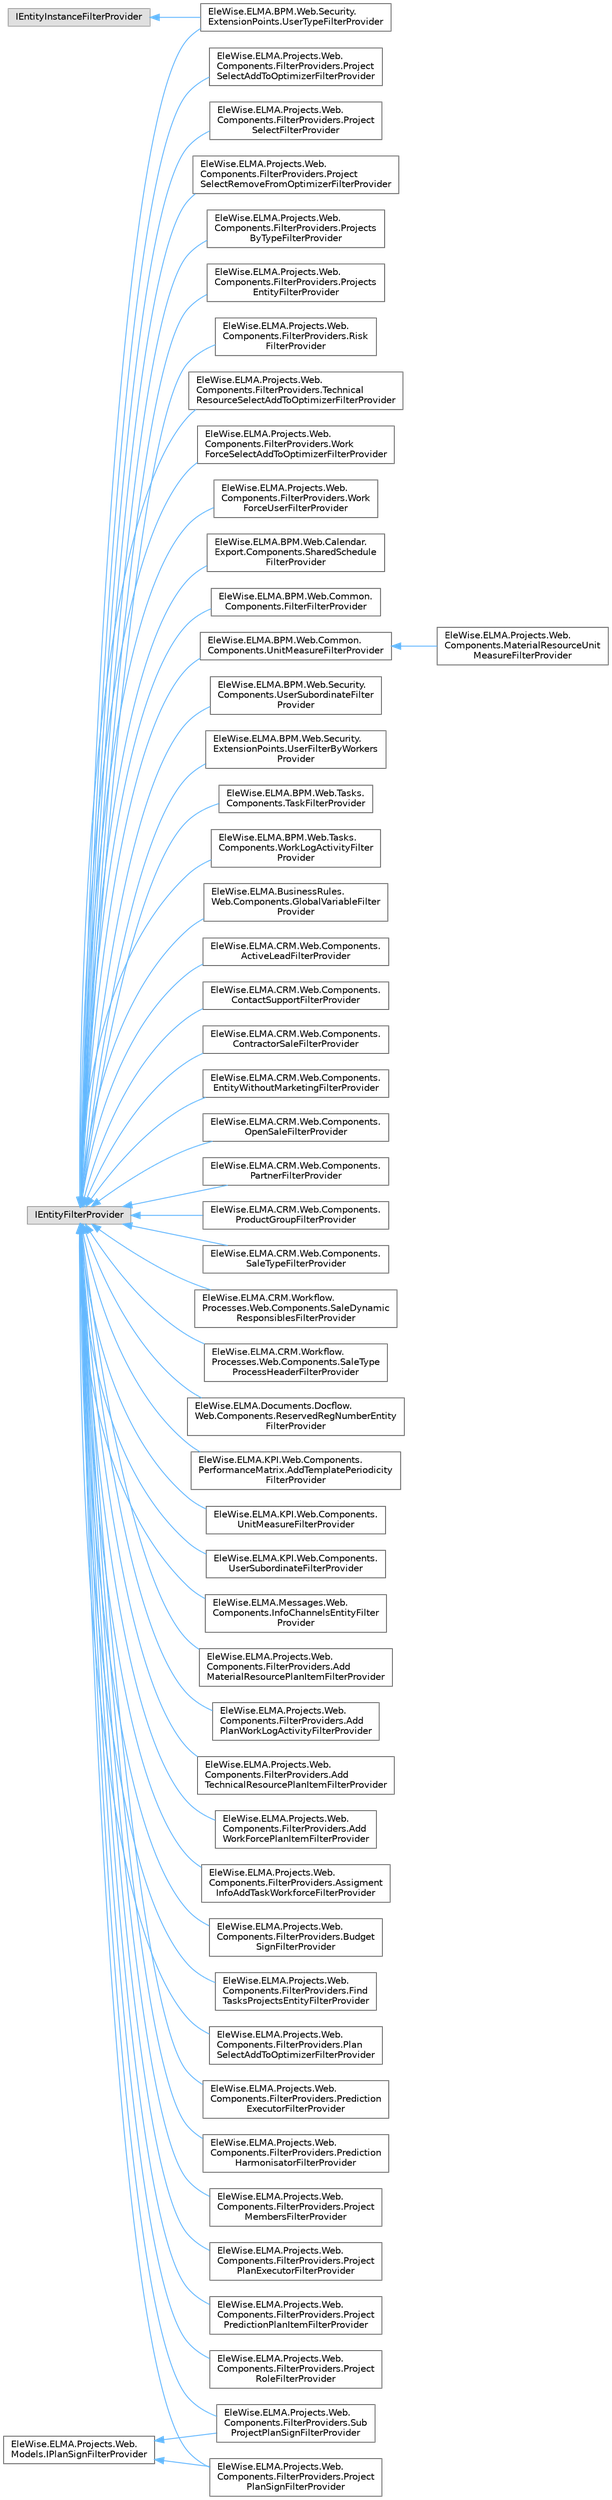 digraph "Graphical Class Hierarchy"
{
 // LATEX_PDF_SIZE
  bgcolor="transparent";
  edge [fontname=Helvetica,fontsize=10,labelfontname=Helvetica,labelfontsize=10];
  node [fontname=Helvetica,fontsize=10,shape=box,height=0.2,width=0.4];
  rankdir="LR";
  Node0 [id="Node000000",label="IEntityFilterProvider",height=0.2,width=0.4,color="grey60", fillcolor="#E0E0E0", style="filled",tooltip=" "];
  Node0 -> Node1 [id="edge1723_Node000000_Node000001",dir="back",color="steelblue1",style="solid",tooltip=" "];
  Node1 [id="Node000001",label="EleWise.ELMA.BPM.Web.Calendar.\lExport.Components.SharedSchedule\lFilterProvider",height=0.2,width=0.4,color="grey40", fillcolor="white", style="filled",URL="$class_ele_wise_1_1_e_l_m_a_1_1_b_p_m_1_1_web_1_1_calendar_1_1_export_1_1_components_1_1_shared_schedule_filter_provider.html",tooltip="Провайдер для фильтрации общих календарей"];
  Node0 -> Node2 [id="edge1724_Node000000_Node000002",dir="back",color="steelblue1",style="solid",tooltip=" "];
  Node2 [id="Node000002",label="EleWise.ELMA.BPM.Web.Common.\lComponents.FilterFilterProvider",height=0.2,width=0.4,color="grey40", fillcolor="white", style="filled",URL="$class_ele_wise_1_1_e_l_m_a_1_1_b_p_m_1_1_web_1_1_common_1_1_components_1_1_filter_filter_provider.html",tooltip="Провайдер для фильтрации фильтров"];
  Node0 -> Node3 [id="edge1725_Node000000_Node000003",dir="back",color="steelblue1",style="solid",tooltip=" "];
  Node3 [id="Node000003",label="EleWise.ELMA.BPM.Web.Common.\lComponents.UnitMeasureFilterProvider",height=0.2,width=0.4,color="grey40", fillcolor="white", style="filled",URL="$class_ele_wise_1_1_e_l_m_a_1_1_b_p_m_1_1_web_1_1_common_1_1_components_1_1_unit_measure_filter_provider.html",tooltip="Провайдер для фильтрации единиц измерения"];
  Node3 -> Node4 [id="edge1726_Node000003_Node000004",dir="back",color="steelblue1",style="solid",tooltip=" "];
  Node4 [id="Node000004",label="EleWise.ELMA.Projects.Web.\lComponents.MaterialResourceUnit\lMeasureFilterProvider",height=0.2,width=0.4,color="grey40", fillcolor="white", style="filled",URL="$class_ele_wise_1_1_e_l_m_a_1_1_projects_1_1_web_1_1_components_1_1_material_resource_unit_measure_filter_provider.html",tooltip=" "];
  Node0 -> Node5 [id="edge1727_Node000000_Node000005",dir="back",color="steelblue1",style="solid",tooltip=" "];
  Node5 [id="Node000005",label="EleWise.ELMA.BPM.Web.Security.\lComponents.UserSubordinateFilter\lProvider",height=0.2,width=0.4,color="grey40", fillcolor="white", style="filled",URL="$class_ele_wise_1_1_e_l_m_a_1_1_b_p_m_1_1_web_1_1_security_1_1_components_1_1_user_subordinate_filter_provider.html",tooltip="Провайдер для фильтрации пользователей с учетом субординации"];
  Node0 -> Node6 [id="edge1728_Node000000_Node000006",dir="back",color="steelblue1",style="solid",tooltip=" "];
  Node6 [id="Node000006",label="EleWise.ELMA.BPM.Web.Security.\lExtensionPoints.UserFilterByWorkers\lProvider",height=0.2,width=0.4,color="grey40", fillcolor="white", style="filled",URL="$class_ele_wise_1_1_e_l_m_a_1_1_b_p_m_1_1_web_1_1_security_1_1_extension_points_1_1_user_filter_by_workers_provider.html",tooltip="Провайдер для фильтрации свойствf с типом \"Пользователь\" по IUserFilter."];
  Node0 -> Node7 [id="edge1729_Node000000_Node000007",dir="back",color="steelblue1",style="solid",tooltip=" "];
  Node7 [id="Node000007",label="EleWise.ELMA.BPM.Web.Security.\lExtensionPoints.UserTypeFilterProvider",height=0.2,width=0.4,color="grey40", fillcolor="white", style="filled",URL="$class_ele_wise_1_1_e_l_m_a_1_1_b_p_m_1_1_web_1_1_security_1_1_extension_points_1_1_user_type_filter_provider.html",tooltip="Провайдер для фильтрации по настройкам свойств с типом \"Пользователь\"."];
  Node0 -> Node9 [id="edge1730_Node000000_Node000009",dir="back",color="steelblue1",style="solid",tooltip=" "];
  Node9 [id="Node000009",label="EleWise.ELMA.BPM.Web.Tasks.\lComponents.TaskFilterProvider",height=0.2,width=0.4,color="grey40", fillcolor="white", style="filled",URL="$class_ele_wise_1_1_e_l_m_a_1_1_b_p_m_1_1_web_1_1_tasks_1_1_components_1_1_task_filter_provider.html",tooltip="Провайдер для фильтрации задач"];
  Node0 -> Node10 [id="edge1731_Node000000_Node000010",dir="back",color="steelblue1",style="solid",tooltip=" "];
  Node10 [id="Node000010",label="EleWise.ELMA.BPM.Web.Tasks.\lComponents.WorkLogActivityFilter\lProvider",height=0.2,width=0.4,color="grey40", fillcolor="white", style="filled",URL="$class_ele_wise_1_1_e_l_m_a_1_1_b_p_m_1_1_web_1_1_tasks_1_1_components_1_1_work_log_activity_filter_provider.html",tooltip="Провайдер для фильтрации проектов. Фильтрует по статусам Текущий, Черновик"];
  Node0 -> Node11 [id="edge1732_Node000000_Node000011",dir="back",color="steelblue1",style="solid",tooltip=" "];
  Node11 [id="Node000011",label="EleWise.ELMA.BusinessRules.\lWeb.Components.GlobalVariableFilter\lProvider",height=0.2,width=0.4,color="grey40", fillcolor="white", style="filled",URL="$class_ele_wise_1_1_e_l_m_a_1_1_business_rules_1_1_web_1_1_components_1_1_global_variable_filter_provider.html",tooltip="Провайдер для фильтрации глобальных переменных"];
  Node0 -> Node12 [id="edge1733_Node000000_Node000012",dir="back",color="steelblue1",style="solid",tooltip=" "];
  Node12 [id="Node000012",label="EleWise.ELMA.CRM.Web.Components.\lActiveLeadFilterProvider",height=0.2,width=0.4,color="grey40", fillcolor="white", style="filled",URL="$class_ele_wise_1_1_e_l_m_a_1_1_c_r_m_1_1_web_1_1_components_1_1_active_lead_filter_provider.html",tooltip="Провайдер для фильтрации потенциальных клиентов (выбирает только активных)"];
  Node0 -> Node13 [id="edge1734_Node000000_Node000013",dir="back",color="steelblue1",style="solid",tooltip=" "];
  Node13 [id="Node000013",label="EleWise.ELMA.CRM.Web.Components.\lContactSupportFilterProvider",height=0.2,width=0.4,color="grey40", fillcolor="white", style="filled",URL="$class_ele_wise_1_1_e_l_m_a_1_1_c_r_m_1_1_web_1_1_components_1_1_contact_support_filter_provider.html",tooltip="Провайдер для фильтрации сделок"];
  Node0 -> Node14 [id="edge1735_Node000000_Node000014",dir="back",color="steelblue1",style="solid",tooltip=" "];
  Node14 [id="Node000014",label="EleWise.ELMA.CRM.Web.Components.\lContractorSaleFilterProvider",height=0.2,width=0.4,color="grey40", fillcolor="white", style="filled",URL="$class_ele_wise_1_1_e_l_m_a_1_1_c_r_m_1_1_web_1_1_components_1_1_contractor_sale_filter_provider.html",tooltip="Провайдер для фильтрации сделок"];
  Node0 -> Node15 [id="edge1736_Node000000_Node000015",dir="back",color="steelblue1",style="solid",tooltip=" "];
  Node15 [id="Node000015",label="EleWise.ELMA.CRM.Web.Components.\lEntityWithoutMarketingFilterProvider",height=0.2,width=0.4,color="grey40", fillcolor="white", style="filled",URL="$class_ele_wise_1_1_e_l_m_a_1_1_c_r_m_1_1_web_1_1_components_1_1_entity_without_marketing_filter_provider.html",tooltip="Провайдер для фильтрации сущностей без маркетингового мероприятия"];
  Node0 -> Node16 [id="edge1737_Node000000_Node000016",dir="back",color="steelblue1",style="solid",tooltip=" "];
  Node16 [id="Node000016",label="EleWise.ELMA.CRM.Web.Components.\lOpenSaleFilterProvider",height=0.2,width=0.4,color="grey40", fillcolor="white", style="filled",URL="$class_ele_wise_1_1_e_l_m_a_1_1_c_r_m_1_1_web_1_1_components_1_1_open_sale_filter_provider.html",tooltip="Провайдер для фильтрации сделок"];
  Node0 -> Node17 [id="edge1738_Node000000_Node000017",dir="back",color="steelblue1",style="solid",tooltip=" "];
  Node17 [id="Node000017",label="EleWise.ELMA.CRM.Web.Components.\lPartnerFilterProvider",height=0.2,width=0.4,color="grey40", fillcolor="white", style="filled",URL="$class_ele_wise_1_1_e_l_m_a_1_1_c_r_m_1_1_web_1_1_components_1_1_partner_filter_provider.html",tooltip=" "];
  Node0 -> Node18 [id="edge1739_Node000000_Node000018",dir="back",color="steelblue1",style="solid",tooltip=" "];
  Node18 [id="Node000018",label="EleWise.ELMA.CRM.Web.Components.\lProductGroupFilterProvider",height=0.2,width=0.4,color="grey40", fillcolor="white", style="filled",URL="$class_ele_wise_1_1_e_l_m_a_1_1_c_r_m_1_1_web_1_1_components_1_1_product_group_filter_provider.html",tooltip="Провайдер для фильтрации продуктов"];
  Node0 -> Node19 [id="edge1740_Node000000_Node000019",dir="back",color="steelblue1",style="solid",tooltip=" "];
  Node19 [id="Node000019",label="EleWise.ELMA.CRM.Web.Components.\lSaleTypeFilterProvider",height=0.2,width=0.4,color="grey40", fillcolor="white", style="filled",URL="$class_ele_wise_1_1_e_l_m_a_1_1_c_r_m_1_1_web_1_1_components_1_1_sale_type_filter_provider.html",tooltip="Провайдер для фильтрации типов сделок"];
  Node0 -> Node20 [id="edge1741_Node000000_Node000020",dir="back",color="steelblue1",style="solid",tooltip=" "];
  Node20 [id="Node000020",label="EleWise.ELMA.CRM.Workflow.\lProcesses.Web.Components.SaleDynamic\lResponsiblesFilterProvider",height=0.2,width=0.4,color="grey40", fillcolor="white", style="filled",URL="$class_ele_wise_1_1_e_l_m_a_1_1_c_r_m_1_1_workflow_1_1_processes_1_1_web_1_1_components_1_1_sale_997f6246cdc5349a6910d997416328e2.html",tooltip="Провайдер для фильтрации ответственных в соответствии с правами доступа"];
  Node0 -> Node21 [id="edge1742_Node000000_Node000021",dir="back",color="steelblue1",style="solid",tooltip=" "];
  Node21 [id="Node000021",label="EleWise.ELMA.CRM.Workflow.\lProcesses.Web.Components.SaleType\lProcessHeaderFilterProvider",height=0.2,width=0.4,color="grey40", fillcolor="white", style="filled",URL="$class_ele_wise_1_1_e_l_m_a_1_1_c_r_m_1_1_workflow_1_1_processes_1_1_web_1_1_components_1_1_sale_652cb45910349178d08d9b19273a4e4f.html",tooltip="Провайдер для фильтрации доступных для запуска процессов внутри сделки"];
  Node0 -> Node22 [id="edge1743_Node000000_Node000022",dir="back",color="steelblue1",style="solid",tooltip=" "];
  Node22 [id="Node000022",label="EleWise.ELMA.Documents.Docflow.\lWeb.Components.ReservedRegNumberEntity\lFilterProvider",height=0.2,width=0.4,color="grey40", fillcolor="white", style="filled",URL="$class_ele_wise_1_1_e_l_m_a_1_1_documents_1_1_docflow_1_1_web_1_1_components_1_1_reserved_reg_number_entity_filter_provider.html",tooltip="Провайдер для фильтрации зарезервированными номерами. Отображает зарезервированные номера,..."];
  Node0 -> Node23 [id="edge1744_Node000000_Node000023",dir="back",color="steelblue1",style="solid",tooltip=" "];
  Node23 [id="Node000023",label="EleWise.ELMA.KPI.Web.Components.\lPerformanceMatrix.AddTemplatePeriodicity\lFilterProvider",height=0.2,width=0.4,color="grey40", fillcolor="white", style="filled",URL="$class_ele_wise_1_1_e_l_m_a_1_1_k_p_i_1_1_web_1_1_components_1_1_performance_matrix_1_1_add_template_periodicity_filter_provider.html",tooltip="Провайдер для фильтрации периодичности матрицы эффективности. Фильтрует по периодам( месяц и выше )"];
  Node0 -> Node24 [id="edge1745_Node000000_Node000024",dir="back",color="steelblue1",style="solid",tooltip=" "];
  Node24 [id="Node000024",label="EleWise.ELMA.KPI.Web.Components.\lUnitMeasureFilterProvider",height=0.2,width=0.4,color="grey40", fillcolor="white", style="filled",URL="$class_ele_wise_1_1_e_l_m_a_1_1_k_p_i_1_1_web_1_1_components_1_1_unit_measure_filter_provider.html",tooltip="Провайдер для фильтрации единиц измерения"];
  Node0 -> Node25 [id="edge1746_Node000000_Node000025",dir="back",color="steelblue1",style="solid",tooltip=" "];
  Node25 [id="Node000025",label="EleWise.ELMA.KPI.Web.Components.\lUserSubordinateFilterProvider",height=0.2,width=0.4,color="grey40", fillcolor="white", style="filled",URL="$class_ele_wise_1_1_e_l_m_a_1_1_k_p_i_1_1_web_1_1_components_1_1_user_subordinate_filter_provider.html",tooltip="Провайдер для фильтрации пользователей с учетом субординации"];
  Node0 -> Node26 [id="edge1747_Node000000_Node000026",dir="back",color="steelblue1",style="solid",tooltip=" "];
  Node26 [id="Node000026",label="EleWise.ELMA.Messages.Web.\lComponents.InfoChannelsEntityFilter\lProvider",height=0.2,width=0.4,color="grey40", fillcolor="white", style="filled",URL="$class_ele_wise_1_1_e_l_m_a_1_1_messages_1_1_web_1_1_components_1_1_info_channels_entity_filter_provider.html",tooltip="Провайдер для фильтрации инфоканалов. Отображает все каналы за исключением архивных."];
  Node0 -> Node27 [id="edge1748_Node000000_Node000027",dir="back",color="steelblue1",style="solid",tooltip=" "];
  Node27 [id="Node000027",label="EleWise.ELMA.Projects.Web.\lComponents.FilterProviders.Add\lMaterialResourcePlanItemFilterProvider",height=0.2,width=0.4,color="grey40", fillcolor="white", style="filled",URL="$class_ele_wise_1_1_e_l_m_a_1_1_projects_1_1_web_1_1_components_1_1_filter_providers_1_1_add_mate123dc4cbbb02b45a72ef9148c3bc4e71.html",tooltip="Провайдер для фильтрации материальных ресурсов при добавлении в план проекта."];
  Node0 -> Node28 [id="edge1749_Node000000_Node000028",dir="back",color="steelblue1",style="solid",tooltip=" "];
  Node28 [id="Node000028",label="EleWise.ELMA.Projects.Web.\lComponents.FilterProviders.Add\lPlanWorkLogActivityFilterProvider",height=0.2,width=0.4,color="grey40", fillcolor="white", style="filled",URL="$class_ele_wise_1_1_e_l_m_a_1_1_projects_1_1_web_1_1_components_1_1_filter_providers_1_1_add_planc4a06c57b2fca1942673c1fad7cf6902.html",tooltip="Провайдер для фильтрации сделок"];
  Node0 -> Node29 [id="edge1750_Node000000_Node000029",dir="back",color="steelblue1",style="solid",tooltip=" "];
  Node29 [id="Node000029",label="EleWise.ELMA.Projects.Web.\lComponents.FilterProviders.Add\lTechnicalResourcePlanItemFilterProvider",height=0.2,width=0.4,color="grey40", fillcolor="white", style="filled",URL="$class_ele_wise_1_1_e_l_m_a_1_1_projects_1_1_web_1_1_components_1_1_filter_providers_1_1_add_tech8e88c1050830d09b8a21d6235cbfc6ed.html",tooltip="Провайдер для фильтрации технических ресурсов при добавлении в план проекта."];
  Node0 -> Node30 [id="edge1751_Node000000_Node000030",dir="back",color="steelblue1",style="solid",tooltip=" "];
  Node30 [id="Node000030",label="EleWise.ELMA.Projects.Web.\lComponents.FilterProviders.Add\lWorkForcePlanItemFilterProvider",height=0.2,width=0.4,color="grey40", fillcolor="white", style="filled",URL="$class_ele_wise_1_1_e_l_m_a_1_1_projects_1_1_web_1_1_components_1_1_filter_providers_1_1_add_work1c86799a3fc1295586a5d4ffcb7334c6.html",tooltip="Провайдер для фильтрации трудовых ресурсов при добавлении в план проекта."];
  Node0 -> Node31 [id="edge1752_Node000000_Node000031",dir="back",color="steelblue1",style="solid",tooltip=" "];
  Node31 [id="Node000031",label="EleWise.ELMA.Projects.Web.\lComponents.FilterProviders.Assigment\lInfoAddTaskWorkforceFilterProvider",height=0.2,width=0.4,color="grey40", fillcolor="white", style="filled",URL="$class_ele_wise_1_1_e_l_m_a_1_1_projects_1_1_web_1_1_components_1_1_filter_providers_1_1_assigmenc17bc6bdbcb837a76cb464426ddd5a4a.html",tooltip="Провайдер для фильтрации утверждающих бюджета проекта."];
  Node0 -> Node32 [id="edge1753_Node000000_Node000032",dir="back",color="steelblue1",style="solid",tooltip=" "];
  Node32 [id="Node000032",label="EleWise.ELMA.Projects.Web.\lComponents.FilterProviders.Budget\lSignFilterProvider",height=0.2,width=0.4,color="grey40", fillcolor="white", style="filled",URL="$class_ele_wise_1_1_e_l_m_a_1_1_projects_1_1_web_1_1_components_1_1_filter_providers_1_1_budget_sign_filter_provider.html",tooltip="Провайдер для фильтрации утверждающих бюджета проекта."];
  Node0 -> Node33 [id="edge1754_Node000000_Node000033",dir="back",color="steelblue1",style="solid",tooltip=" "];
  Node33 [id="Node000033",label="EleWise.ELMA.Projects.Web.\lComponents.FilterProviders.Find\lTasksProjectsEntityFilterProvider",height=0.2,width=0.4,color="grey40", fillcolor="white", style="filled",URL="$class_ele_wise_1_1_e_l_m_a_1_1_projects_1_1_web_1_1_components_1_1_filter_providers_1_1_find_tas7953facbb0ead21fa98bb575e7d77114.html",tooltip="Провайдер для фильтрации проектов. Отключает Security."];
  Node0 -> Node34 [id="edge1755_Node000000_Node000034",dir="back",color="steelblue1",style="solid",tooltip=" "];
  Node34 [id="Node000034",label="EleWise.ELMA.Projects.Web.\lComponents.FilterProviders.Plan\lSelectAddToOptimizerFilterProvider",height=0.2,width=0.4,color="grey40", fillcolor="white", style="filled",URL="$class_ele_wise_1_1_e_l_m_a_1_1_projects_1_1_web_1_1_components_1_1_filter_providers_1_1_plan_self8e749c21aa3101f608813a771b89862.html",tooltip="Провайдер для фильтрации проектов"];
  Node0 -> Node35 [id="edge1756_Node000000_Node000035",dir="back",color="steelblue1",style="solid",tooltip=" "];
  Node35 [id="Node000035",label="EleWise.ELMA.Projects.Web.\lComponents.FilterProviders.Prediction\lExecutorFilterProvider",height=0.2,width=0.4,color="grey40", fillcolor="white", style="filled",URL="$class_ele_wise_1_1_e_l_m_a_1_1_projects_1_1_web_1_1_components_1_1_filter_providers_1_1_prediction_executor_filter_provider.html",tooltip="Провайдер для фильтрации исполнителей задачи установки прогноза выполнения работ"];
  Node0 -> Node36 [id="edge1757_Node000000_Node000036",dir="back",color="steelblue1",style="solid",tooltip=" "];
  Node36 [id="Node000036",label="EleWise.ELMA.Projects.Web.\lComponents.FilterProviders.Prediction\lHarmonisatorFilterProvider",height=0.2,width=0.4,color="grey40", fillcolor="white", style="filled",URL="$class_ele_wise_1_1_e_l_m_a_1_1_projects_1_1_web_1_1_components_1_1_filter_providers_1_1_prediction_harmonisator_filter_provider.html",tooltip="Провайдер для фильтрации утверждающих согласующих переноса сроков."];
  Node0 -> Node37 [id="edge1758_Node000000_Node000037",dir="back",color="steelblue1",style="solid",tooltip=" "];
  Node37 [id="Node000037",label="EleWise.ELMA.Projects.Web.\lComponents.FilterProviders.Project\lMembersFilterProvider",height=0.2,width=0.4,color="grey40", fillcolor="white", style="filled",URL="$class_ele_wise_1_1_e_l_m_a_1_1_projects_1_1_web_1_1_components_1_1_filter_providers_1_1_project_members_filter_provider.html",tooltip="Провайдер для фильтрации участников проектов."];
  Node0 -> Node38 [id="edge1759_Node000000_Node000038",dir="back",color="steelblue1",style="solid",tooltip=" "];
  Node38 [id="Node000038",label="EleWise.ELMA.Projects.Web.\lComponents.FilterProviders.Project\lPlanExecutorFilterProvider",height=0.2,width=0.4,color="grey40", fillcolor="white", style="filled",URL="$class_ele_wise_1_1_e_l_m_a_1_1_projects_1_1_web_1_1_components_1_1_filter_providers_1_1_project_plan_executor_filter_provider.html",tooltip="Провайдер для фильтрации исполнителей задачи плана проекта"];
  Node0 -> Node39 [id="edge1760_Node000000_Node000039",dir="back",color="steelblue1",style="solid",tooltip=" "];
  Node39 [id="Node000039",label="EleWise.ELMA.Projects.Web.\lComponents.FilterProviders.Project\lPlanSignFilterProvider",height=0.2,width=0.4,color="grey40", fillcolor="white", style="filled",URL="$class_ele_wise_1_1_e_l_m_a_1_1_projects_1_1_web_1_1_components_1_1_filter_providers_1_1_project_plan_sign_filter_provider.html",tooltip="Провайдер для фильтрации утверждающих плана проекта."];
  Node0 -> Node42 [id="edge1761_Node000000_Node000042",dir="back",color="steelblue1",style="solid",tooltip=" "];
  Node42 [id="Node000042",label="EleWise.ELMA.Projects.Web.\lComponents.FilterProviders.Project\lPredictionPlanItemFilterProvider",height=0.2,width=0.4,color="grey40", fillcolor="white", style="filled",URL="$class_ele_wise_1_1_e_l_m_a_1_1_projects_1_1_web_1_1_components_1_1_filter_providers_1_1_project_4ac4ff000bc7bb8d642950312c3f2411.html",tooltip="Провайдер для фильтрации добавляемых задач для запроса выполнения работ."];
  Node0 -> Node43 [id="edge1762_Node000000_Node000043",dir="back",color="steelblue1",style="solid",tooltip=" "];
  Node43 [id="Node000043",label="EleWise.ELMA.Projects.Web.\lComponents.FilterProviders.Project\lRoleFilterProvider",height=0.2,width=0.4,color="grey40", fillcolor="white", style="filled",URL="$class_ele_wise_1_1_e_l_m_a_1_1_projects_1_1_web_1_1_components_1_1_filter_providers_1_1_project_role_filter_provider.html",tooltip=" "];
  Node0 -> Node44 [id="edge1763_Node000000_Node000044",dir="back",color="steelblue1",style="solid",tooltip=" "];
  Node44 [id="Node000044",label="EleWise.ELMA.Projects.Web.\lComponents.FilterProviders.Project\lSelectAddToOptimizerFilterProvider",height=0.2,width=0.4,color="grey40", fillcolor="white", style="filled",URL="$class_ele_wise_1_1_e_l_m_a_1_1_projects_1_1_web_1_1_components_1_1_filter_providers_1_1_project_6e475344e3e884c486cd05f9b23b8628.html",tooltip="Провайдер для фильтрации проектов"];
  Node0 -> Node45 [id="edge1764_Node000000_Node000045",dir="back",color="steelblue1",style="solid",tooltip=" "];
  Node45 [id="Node000045",label="EleWise.ELMA.Projects.Web.\lComponents.FilterProviders.Project\lSelectFilterProvider",height=0.2,width=0.4,color="grey40", fillcolor="white", style="filled",URL="$class_ele_wise_1_1_e_l_m_a_1_1_projects_1_1_web_1_1_components_1_1_filter_providers_1_1_project_select_filter_provider.html",tooltip="Провайдер для фильтрации проектов"];
  Node0 -> Node46 [id="edge1765_Node000000_Node000046",dir="back",color="steelblue1",style="solid",tooltip=" "];
  Node46 [id="Node000046",label="EleWise.ELMA.Projects.Web.\lComponents.FilterProviders.Project\lSelectRemoveFromOptimizerFilterProvider",height=0.2,width=0.4,color="grey40", fillcolor="white", style="filled",URL="$class_ele_wise_1_1_e_l_m_a_1_1_projects_1_1_web_1_1_components_1_1_filter_providers_1_1_project_df52eaf106c73ce2431bb74d5a41daf6.html",tooltip="Провайдер для фильтрации проектов"];
  Node0 -> Node47 [id="edge1766_Node000000_Node000047",dir="back",color="steelblue1",style="solid",tooltip=" "];
  Node47 [id="Node000047",label="EleWise.ELMA.Projects.Web.\lComponents.FilterProviders.Projects\lByTypeFilterProvider",height=0.2,width=0.4,color="grey40", fillcolor="white", style="filled",URL="$class_ele_wise_1_1_e_l_m_a_1_1_projects_1_1_web_1_1_components_1_1_filter_providers_1_1_projects_by_type_filter_provider.html",tooltip="Провайдер для фильтрации проектов по типу"];
  Node0 -> Node48 [id="edge1767_Node000000_Node000048",dir="back",color="steelblue1",style="solid",tooltip=" "];
  Node48 [id="Node000048",label="EleWise.ELMA.Projects.Web.\lComponents.FilterProviders.Projects\lEntityFilterProvider",height=0.2,width=0.4,color="grey40", fillcolor="white", style="filled",URL="$class_ele_wise_1_1_e_l_m_a_1_1_projects_1_1_web_1_1_components_1_1_filter_providers_1_1_projects_entity_filter_provider.html",tooltip="Провайдер для фильтрации проектов. Фильтрует по статусам Текущий, Черновик"];
  Node0 -> Node49 [id="edge1768_Node000000_Node000049",dir="back",color="steelblue1",style="solid",tooltip=" "];
  Node49 [id="Node000049",label="EleWise.ELMA.Projects.Web.\lComponents.FilterProviders.Risk\lFilterProvider",height=0.2,width=0.4,color="grey40", fillcolor="white", style="filled",URL="$class_ele_wise_1_1_e_l_m_a_1_1_projects_1_1_web_1_1_components_1_1_filter_providers_1_1_risk_filter_provider.html",tooltip=" "];
  Node0 -> Node41 [id="edge1769_Node000000_Node000041",dir="back",color="steelblue1",style="solid",tooltip=" "];
  Node41 [id="Node000041",label="EleWise.ELMA.Projects.Web.\lComponents.FilterProviders.Sub\lProjectPlanSignFilterProvider",height=0.2,width=0.4,color="grey40", fillcolor="white", style="filled",URL="$class_ele_wise_1_1_e_l_m_a_1_1_projects_1_1_web_1_1_components_1_1_filter_providers_1_1_sub_project_plan_sign_filter_provider.html",tooltip="Провайдер для фильтрации утверждающих плана вложенного проекта."];
  Node0 -> Node50 [id="edge1770_Node000000_Node000050",dir="back",color="steelblue1",style="solid",tooltip=" "];
  Node50 [id="Node000050",label="EleWise.ELMA.Projects.Web.\lComponents.FilterProviders.Technical\lResourceSelectAddToOptimizerFilterProvider",height=0.2,width=0.4,color="grey40", fillcolor="white", style="filled",URL="$class_ele_wise_1_1_e_l_m_a_1_1_projects_1_1_web_1_1_components_1_1_filter_providers_1_1_technicac5d230073b61bb7a457443d182696046.html",tooltip="Провайдер для фильтрации проектов"];
  Node0 -> Node51 [id="edge1771_Node000000_Node000051",dir="back",color="steelblue1",style="solid",tooltip=" "];
  Node51 [id="Node000051",label="EleWise.ELMA.Projects.Web.\lComponents.FilterProviders.Work\lForceSelectAddToOptimizerFilterProvider",height=0.2,width=0.4,color="grey40", fillcolor="white", style="filled",URL="$class_ele_wise_1_1_e_l_m_a_1_1_projects_1_1_web_1_1_components_1_1_filter_providers_1_1_work_fordba34f91d0844e64368ad7a8044131cd.html",tooltip="Провайдер для фильтрации проектов"];
  Node0 -> Node52 [id="edge1772_Node000000_Node000052",dir="back",color="steelblue1",style="solid",tooltip=" "];
  Node52 [id="Node000052",label="EleWise.ELMA.Projects.Web.\lComponents.FilterProviders.Work\lForceUserFilterProvider",height=0.2,width=0.4,color="grey40", fillcolor="white", style="filled",URL="$class_ele_wise_1_1_e_l_m_a_1_1_projects_1_1_web_1_1_components_1_1_filter_providers_1_1_work_force_user_filter_provider.html",tooltip="Провайдер для фильтрации исполнителей задачи плана проекта"];
  Node8 [id="Node000008",label="IEntityInstanceFilterProvider",height=0.2,width=0.4,color="grey60", fillcolor="#E0E0E0", style="filled",tooltip=" "];
  Node8 -> Node7 [id="edge1773_Node000008_Node000007",dir="back",color="steelblue1",style="solid",tooltip=" "];
  Node40 [id="Node000040",label="EleWise.ELMA.Projects.Web.\lModels.IPlanSignFilterProvider",height=0.2,width=0.4,color="grey40", fillcolor="white", style="filled",URL="$interface_ele_wise_1_1_e_l_m_a_1_1_projects_1_1_web_1_1_models_1_1_i_plan_sign_filter_provider.html",tooltip="Интерфейс для провайдера фильтрации утверждающих плана проекта."];
  Node40 -> Node39 [id="edge1774_Node000040_Node000039",dir="back",color="steelblue1",style="solid",tooltip=" "];
  Node40 -> Node41 [id="edge1775_Node000040_Node000041",dir="back",color="steelblue1",style="solid",tooltip=" "];
}
